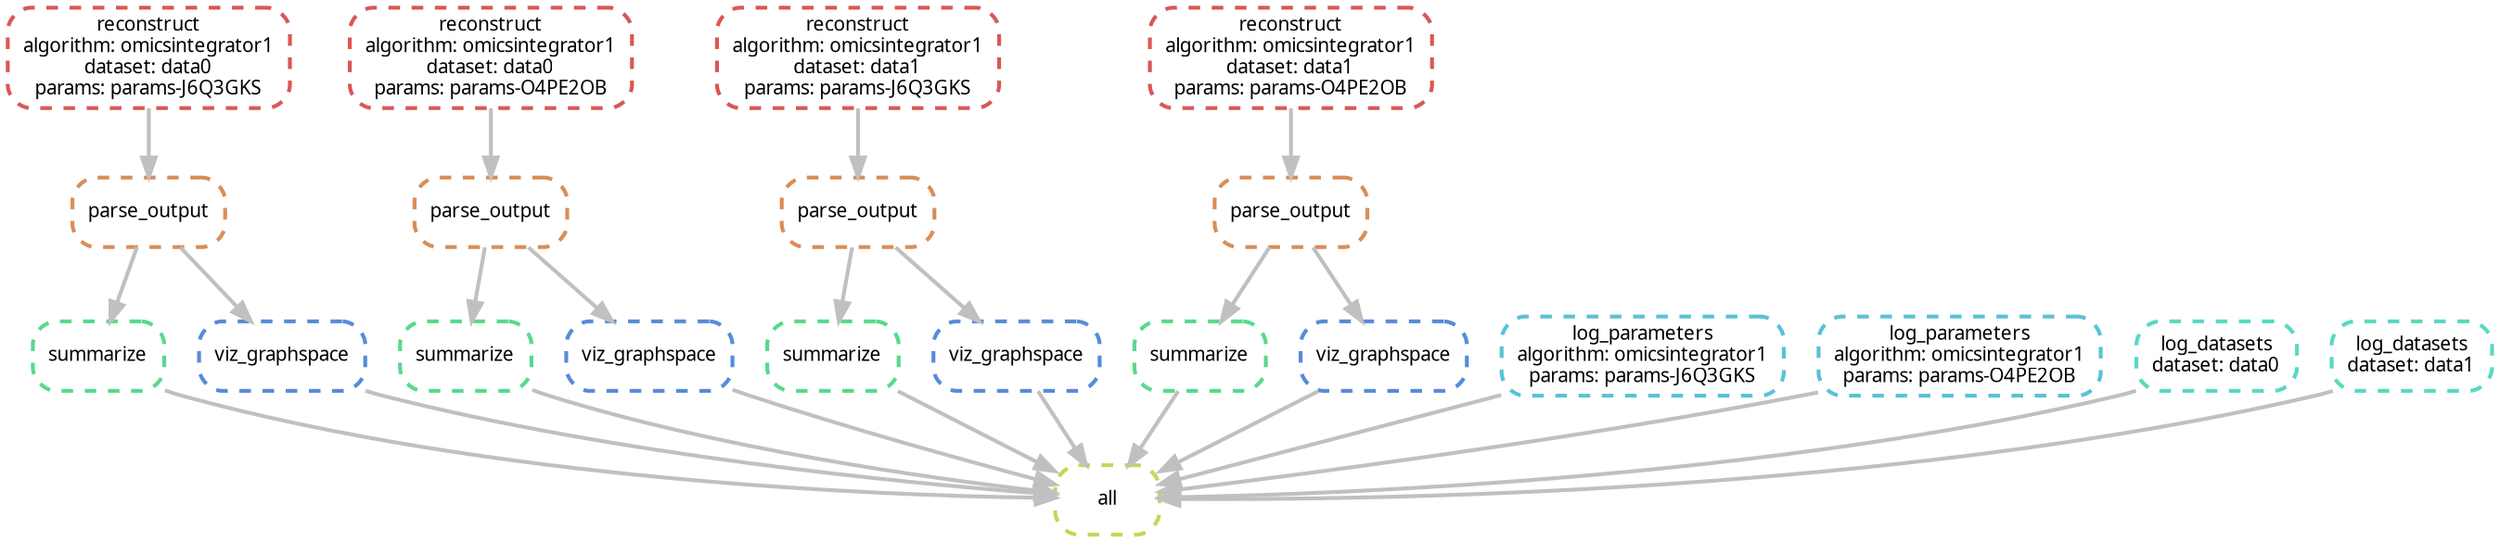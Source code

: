 digraph snakemake_dag {
    graph[bgcolor=white, margin=0];
    node[shape=box, style=rounded, fontname=sans,                 fontsize=10, penwidth=2];
    edge[penwidth=2, color=grey];
	0[label = "all", color = "0.20 0.6 0.85", style="rounded,dashed"];
	1[label = "summarize", color = "0.40 0.6 0.85", style="rounded,dashed"];
	2[label = "parse_output", color = "0.07 0.6 0.85", style="rounded,dashed"];
	3[label = "summarize", color = "0.40 0.6 0.85", style="rounded,dashed"];
	4[label = "parse_output", color = "0.07 0.6 0.85", style="rounded,dashed"];
	5[label = "summarize", color = "0.40 0.6 0.85", style="rounded,dashed"];
	6[label = "parse_output", color = "0.07 0.6 0.85", style="rounded,dashed"];
	7[label = "summarize", color = "0.40 0.6 0.85", style="rounded,dashed"];
	8[label = "parse_output", color = "0.07 0.6 0.85", style="rounded,dashed"];
	9[label = "viz_graphspace", color = "0.60 0.6 0.85", style="rounded,dashed"];
	10[label = "viz_graphspace", color = "0.60 0.6 0.85", style="rounded,dashed"];
	11[label = "viz_graphspace", color = "0.60 0.6 0.85", style="rounded,dashed"];
	12[label = "viz_graphspace", color = "0.60 0.6 0.85", style="rounded,dashed"];
	13[label = "log_parameters\nalgorithm: omicsintegrator1\nparams: params-J6Q3GKS", color = "0.53 0.6 0.85", style="rounded,dashed"];
	14[label = "log_parameters\nalgorithm: omicsintegrator1\nparams: params-O4PE2OB", color = "0.53 0.6 0.85", style="rounded,dashed"];
	15[label = "log_datasets\ndataset: data0", color = "0.47 0.6 0.85", style="rounded,dashed"];
	16[label = "log_datasets\ndataset: data1", color = "0.47 0.6 0.85", style="rounded,dashed"];
	17[label = "reconstruct\nalgorithm: omicsintegrator1\ndataset: data0\nparams: params-J6Q3GKS", color = "0.00 0.6 0.85", style="rounded,dashed"];
	18[label = "reconstruct\nalgorithm: omicsintegrator1\ndataset: data0\nparams: params-O4PE2OB", color = "0.00 0.6 0.85", style="rounded,dashed"];
	19[label = "reconstruct\nalgorithm: omicsintegrator1\ndataset: data1\nparams: params-J6Q3GKS", color = "0.00 0.6 0.85", style="rounded,dashed"];
	20[label = "reconstruct\nalgorithm: omicsintegrator1\ndataset: data1\nparams: params-O4PE2OB", color = "0.00 0.6 0.85", style="rounded,dashed"];
	1 -> 0
	3 -> 0
	5 -> 0
	7 -> 0
	9 -> 0
	10 -> 0
	11 -> 0
	12 -> 0
	13 -> 0
	14 -> 0
	15 -> 0
	16 -> 0
	2 -> 1
	17 -> 2
	4 -> 3
	18 -> 4
	6 -> 5
	19 -> 6
	8 -> 7
	20 -> 8
	2 -> 9
	4 -> 10
	6 -> 11
	8 -> 12
}            
